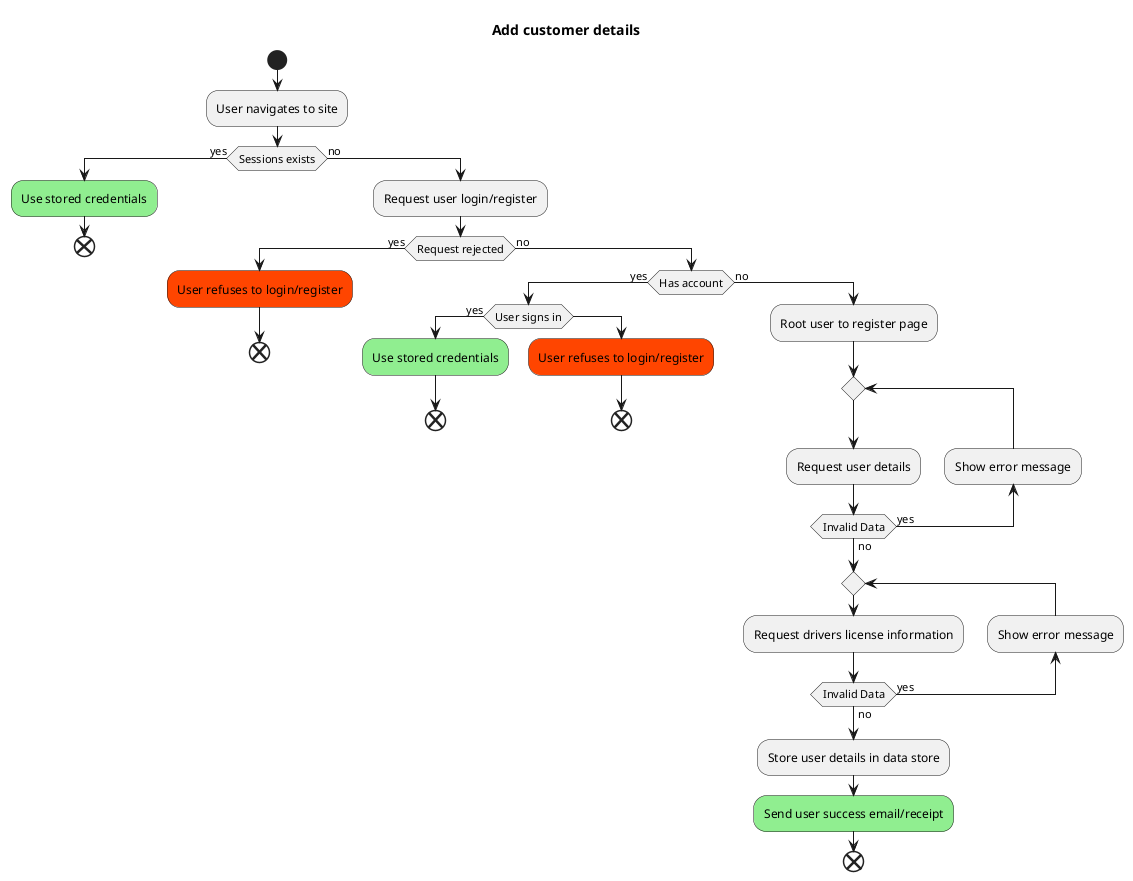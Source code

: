 @startuml
title Add customer details
start
:User navigates to site;
if (Sessions exists) then (yes)
  #LightGreen:Use stored credentials;
  end
else (no)
  :Request user login/register;
  if (Request rejected) then (yes)
    #OrangeRed:User refuses to login/register;
    end
  else (no)
    if (Has account) then (yes)
      if (User signs in) then (yes)
        #LightGreen:Use stored credentials;
        end
      else
        #OrangeRed:User refuses to login/register;
        end
      endif
    else (no)
      :Root user to register page;
      repeat
        :Request user details;
        backward:Show error message;
      repeat while (Invalid Data) is (yes) not (no);

      repeat
        :Request drivers license information;
        backward:Show error message;
      repeat while (Invalid Data) is (yes) not (no);

      :Store user details in data store;
      #LightGreen:Send user success email/receipt;
      end
    endif
  endif
endif
@enduml
